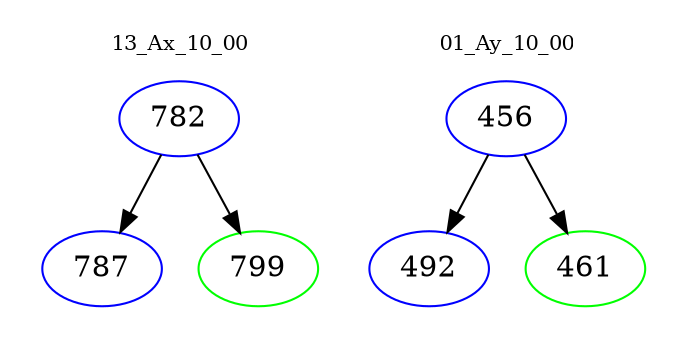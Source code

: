 digraph{
subgraph cluster_0 {
color = white
label = "13_Ax_10_00";
fontsize=10;
T0_782 [label="782", color="blue"]
T0_782 -> T0_787 [color="black"]
T0_787 [label="787", color="blue"]
T0_782 -> T0_799 [color="black"]
T0_799 [label="799", color="green"]
}
subgraph cluster_1 {
color = white
label = "01_Ay_10_00";
fontsize=10;
T1_456 [label="456", color="blue"]
T1_456 -> T1_492 [color="black"]
T1_492 [label="492", color="blue"]
T1_456 -> T1_461 [color="black"]
T1_461 [label="461", color="green"]
}
}

